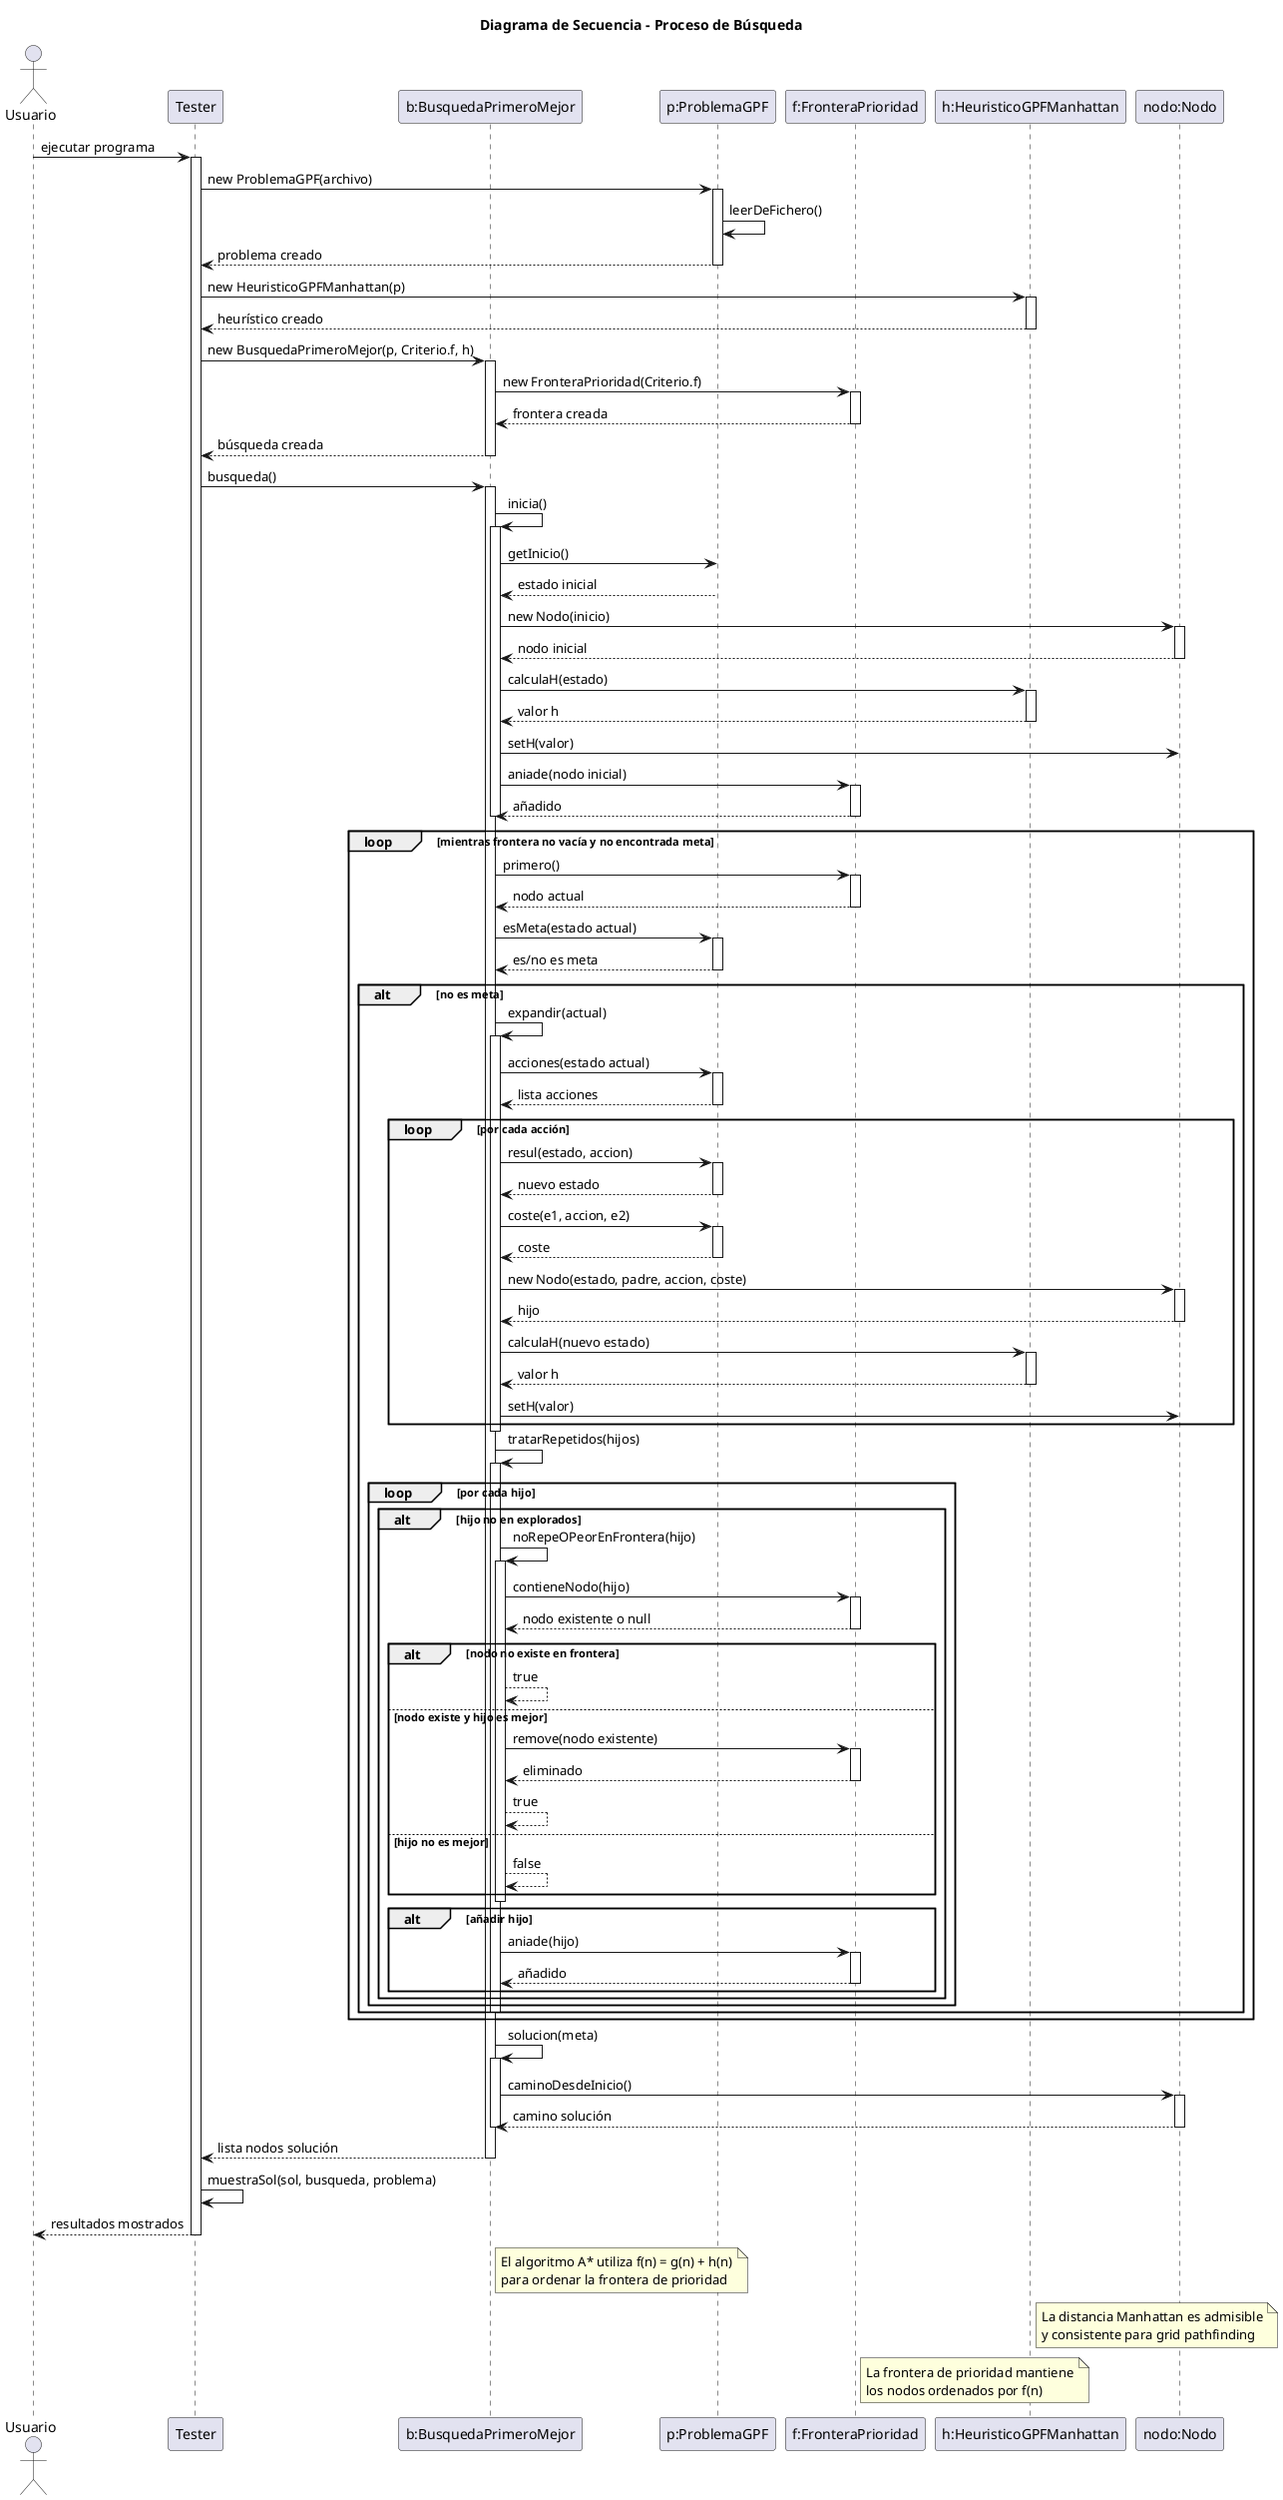 @startuml diagrama-secuencia-busqueda

!define TITLE Diagrama de Secuencia - Proceso de Búsqueda

title TITLE

actor Usuario
participant Tester
participant "b:BusquedaPrimeroMejor" as Busqueda
participant "p:ProblemaGPF" as Problema
participant "f:FronteraPrioridad" as Frontera
participant "h:HeuristicoGPFManhattan" as Heuristico
participant "nodo:Nodo" as Nodo

Usuario -> Tester: ejecutar programa
activate Tester

Tester -> Problema: new ProblemaGPF(archivo)
activate Problema
Problema -> Problema: leerDeFichero()
Problema --> Tester: problema creado
deactivate Problema

Tester -> Heuristico: new HeuristicoGPFManhattan(p)
activate Heuristico
Heuristico --> Tester: heurístico creado
deactivate Heuristico

Tester -> Busqueda: new BusquedaPrimeroMejor(p, Criterio.f, h)
activate Busqueda
Busqueda -> Frontera: new FronteraPrioridad(Criterio.f)
activate Frontera
Frontera --> Busqueda: frontera creada
deactivate Frontera
Busqueda --> Tester: búsqueda creada
deactivate Busqueda

Tester -> Busqueda: busqueda()
activate Busqueda

Busqueda -> Busqueda: inicia()
activate Busqueda
Busqueda -> Problema: getInicio()
Problema --> Busqueda: estado inicial
Busqueda -> Nodo: new Nodo(inicio)
activate Nodo
Nodo --> Busqueda: nodo inicial
deactivate Nodo
Busqueda -> Heuristico: calculaH(estado)
activate Heuristico
Heuristico --> Busqueda: valor h
deactivate Heuristico
Busqueda -> Nodo: setH(valor)
Busqueda -> Frontera: aniade(nodo inicial)
activate Frontera
Frontera --> Busqueda: añadido
deactivate Frontera
deactivate Busqueda

loop mientras frontera no vacía y no encontrada meta
    Busqueda -> Frontera: primero()
    activate Frontera
    Frontera --> Busqueda: nodo actual
    deactivate Frontera
    
    Busqueda -> Problema: esMeta(estado actual)
    activate Problema
    Problema --> Busqueda: es/no es meta
    deactivate Problema
    
    alt no es meta
        Busqueda -> Busqueda: expandir(actual)
        activate Busqueda
        Busqueda -> Problema: acciones(estado actual)
        activate Problema
        Problema --> Busqueda: lista acciones
        deactivate Problema
        
        loop por cada acción
            Busqueda -> Problema: resul(estado, accion)
            activate Problema
            Problema --> Busqueda: nuevo estado
            deactivate Problema
            
            Busqueda -> Problema: coste(e1, accion, e2)
            activate Problema
            Problema --> Busqueda: coste
            deactivate Problema
            
            Busqueda -> Nodo: new Nodo(estado, padre, accion, coste)
            activate Nodo
            Nodo --> Busqueda: hijo
            deactivate Nodo
            
            Busqueda -> Heuristico: calculaH(nuevo estado)
            activate Heuristico
            Heuristico --> Busqueda: valor h
            deactivate Heuristico
            
            Busqueda -> Nodo: setH(valor)
        end
        deactivate Busqueda
        
        Busqueda -> Busqueda: tratarRepetidos(hijos)
        activate Busqueda
        
        loop por cada hijo
            alt hijo no en explorados
                Busqueda -> Busqueda: noRepeOPeorEnFrontera(hijo)
                activate Busqueda
                Busqueda -> Frontera: contieneNodo(hijo)
                activate Frontera
                Frontera --> Busqueda: nodo existente o null
                deactivate Frontera
                
                alt nodo no existe en frontera
                    Busqueda --> Busqueda: true
                else nodo existe y hijo es mejor
                    Busqueda -> Frontera: remove(nodo existente)
                    activate Frontera
                    Frontera --> Busqueda: eliminado
                    deactivate Frontera
                    Busqueda --> Busqueda: true
                else hijo no es mejor
                    Busqueda --> Busqueda: false
                end
                deactivate Busqueda
                
                alt añadir hijo
                    Busqueda -> Frontera: aniade(hijo)
                    activate Frontera
                    Frontera --> Busqueda: añadido
                    deactivate Frontera
                end
            end
        end
        deactivate Busqueda
    end
end

Busqueda -> Busqueda: solucion(meta)
activate Busqueda
Busqueda -> Nodo: caminoDesdeInicio()
activate Nodo
Nodo --> Busqueda: camino solución
deactivate Nodo
deactivate Busqueda

Busqueda --> Tester: lista nodos solución
deactivate Busqueda

Tester -> Tester: muestraSol(sol, busqueda, problema)
Tester --> Usuario: resultados mostrados

deactivate Tester

note right of Busqueda: El algoritmo A* utiliza f(n) = g(n) + h(n)\npara ordenar la frontera de prioridad

note right of Heuristico: La distancia Manhattan es admisible\ny consistente para grid pathfinding

note right of Frontera: La frontera de prioridad mantiene\nlos nodos ordenados por f(n)

@enduml
